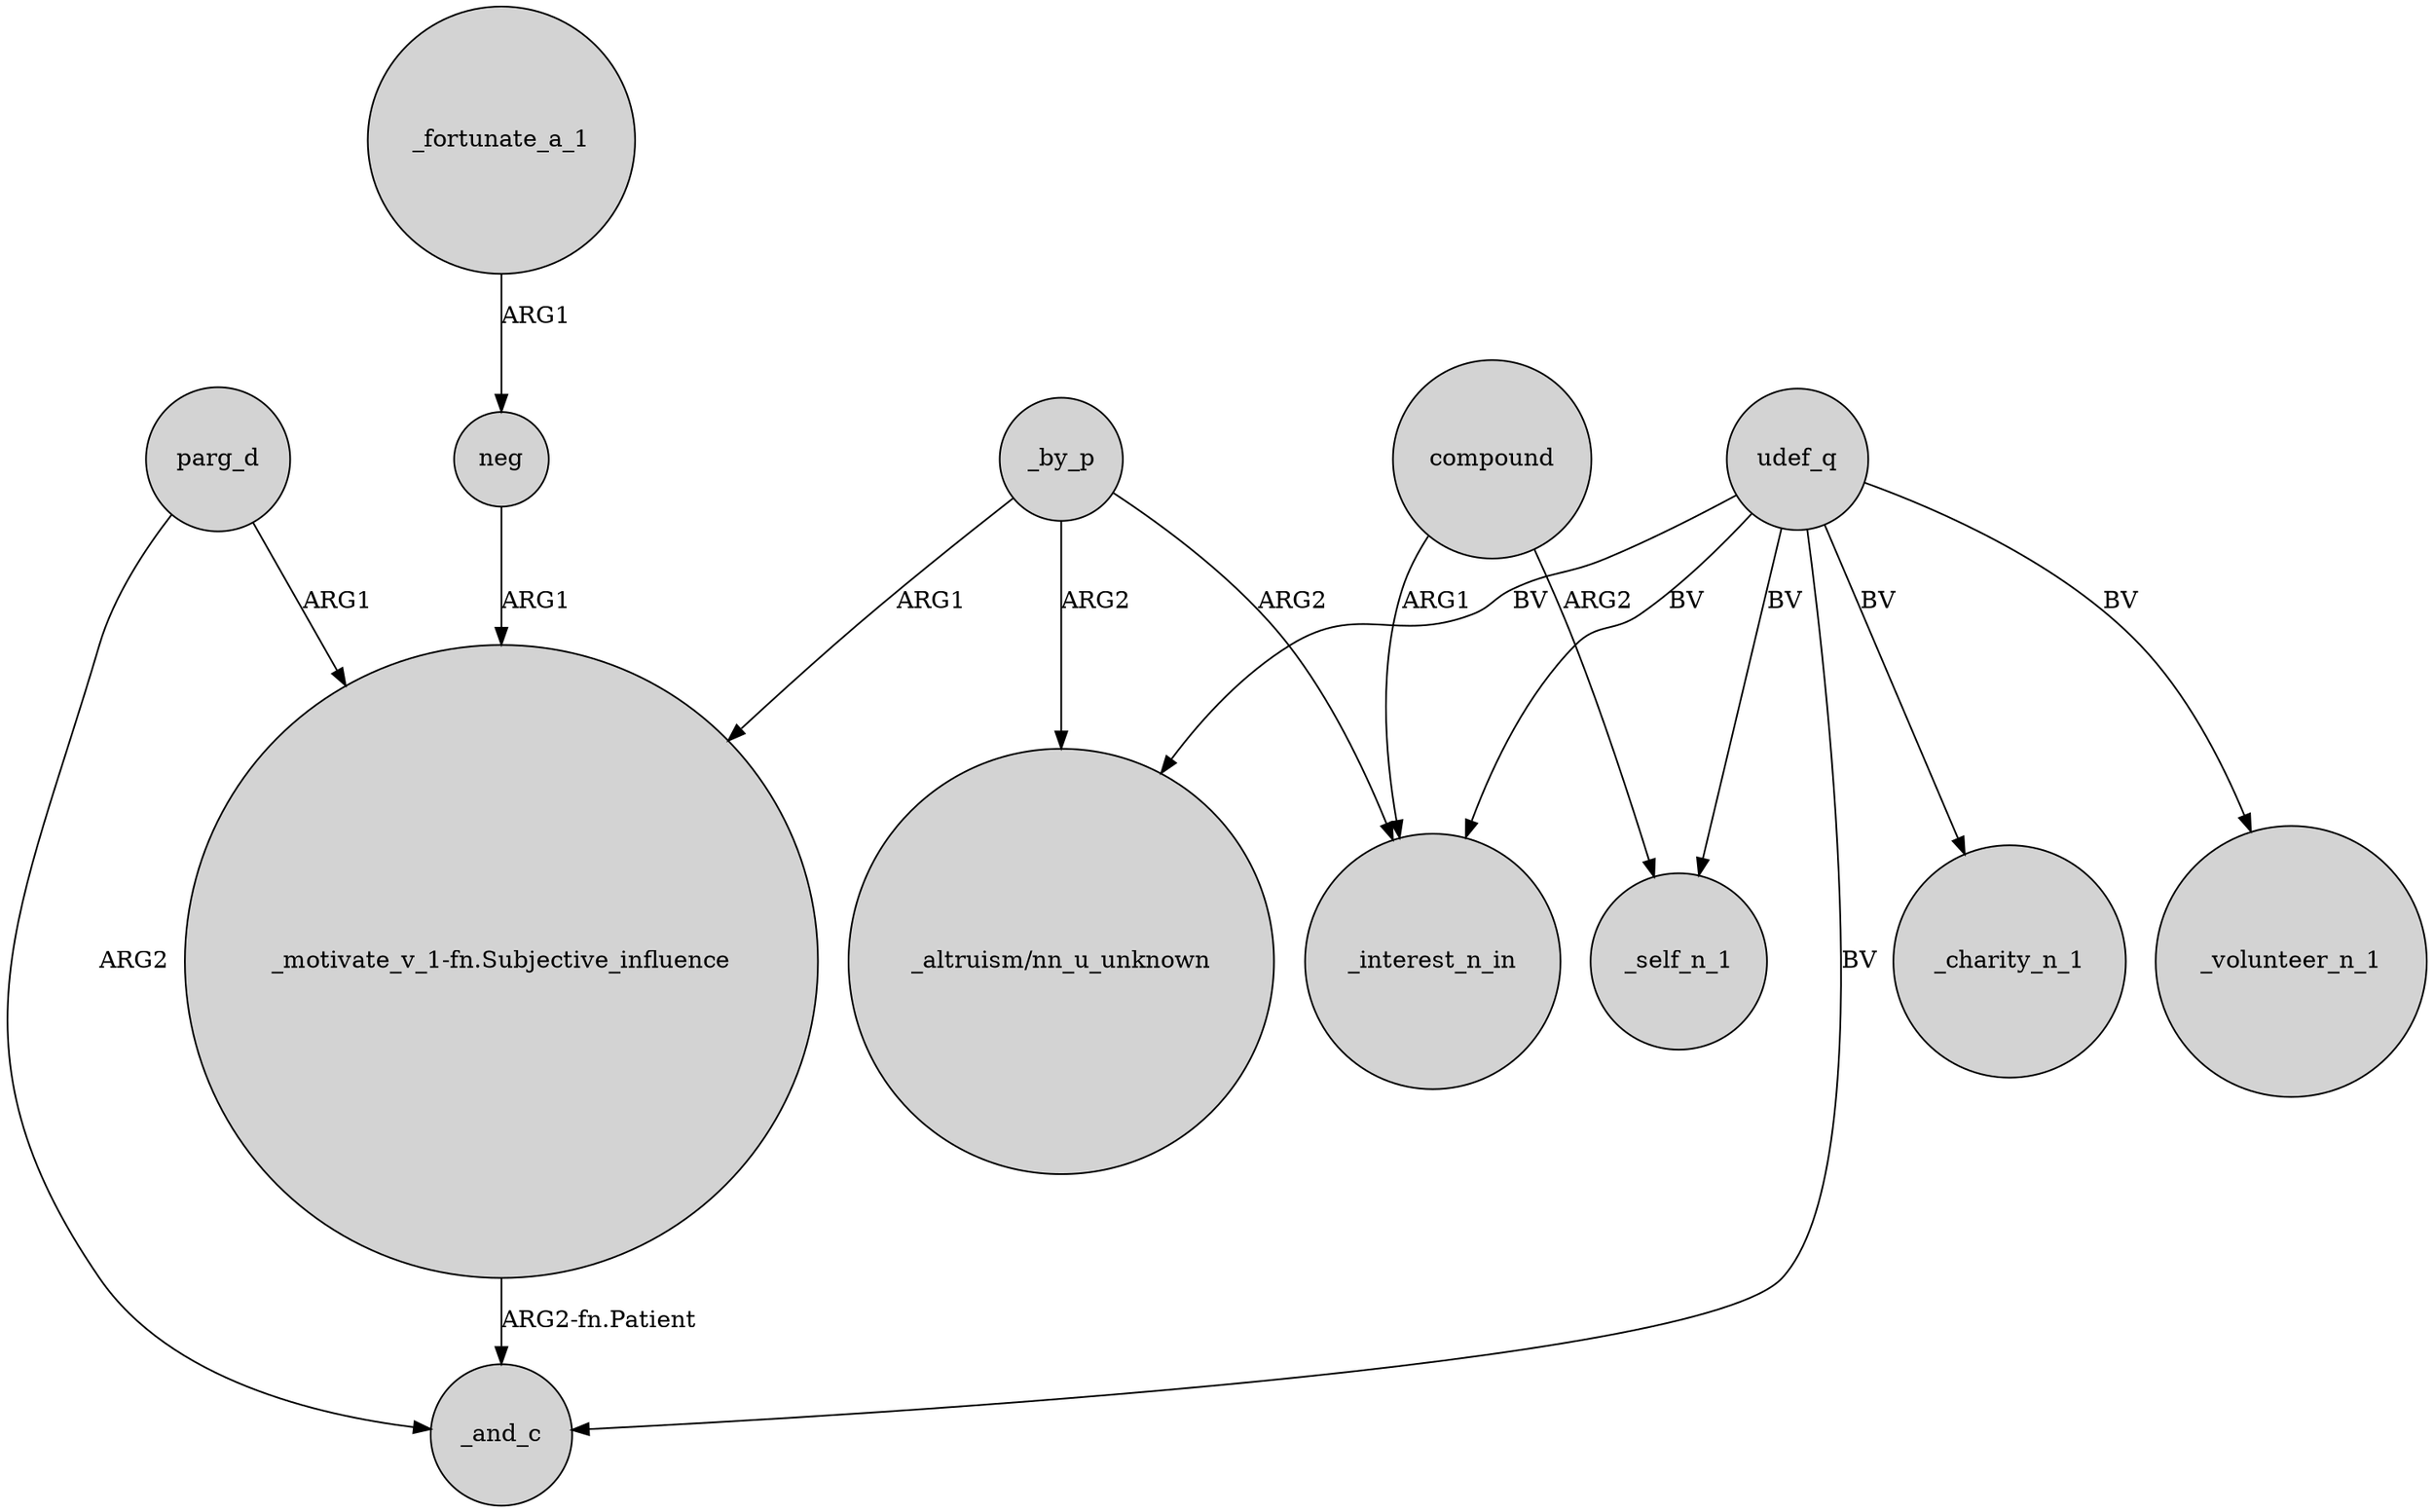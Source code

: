 digraph {
	node [shape=circle style=filled]
	udef_q -> "_altruism/nn_u_unknown" [label=BV]
	_by_p -> "_motivate_v_1-fn.Subjective_influence" [label=ARG1]
	parg_d -> "_motivate_v_1-fn.Subjective_influence" [label=ARG1]
	udef_q -> _interest_n_in [label=BV]
	compound -> _interest_n_in [label=ARG1]
	"_motivate_v_1-fn.Subjective_influence" -> _and_c [label="ARG2-fn.Patient"]
	udef_q -> _and_c [label=BV]
	_fortunate_a_1 -> neg [label=ARG1]
	_by_p -> "_altruism/nn_u_unknown" [label=ARG2]
	parg_d -> _and_c [label=ARG2]
	_by_p -> _interest_n_in [label=ARG2]
	udef_q -> _charity_n_1 [label=BV]
	udef_q -> _self_n_1 [label=BV]
	compound -> _self_n_1 [label=ARG2]
	udef_q -> _volunteer_n_1 [label=BV]
	neg -> "_motivate_v_1-fn.Subjective_influence" [label=ARG1]
}
